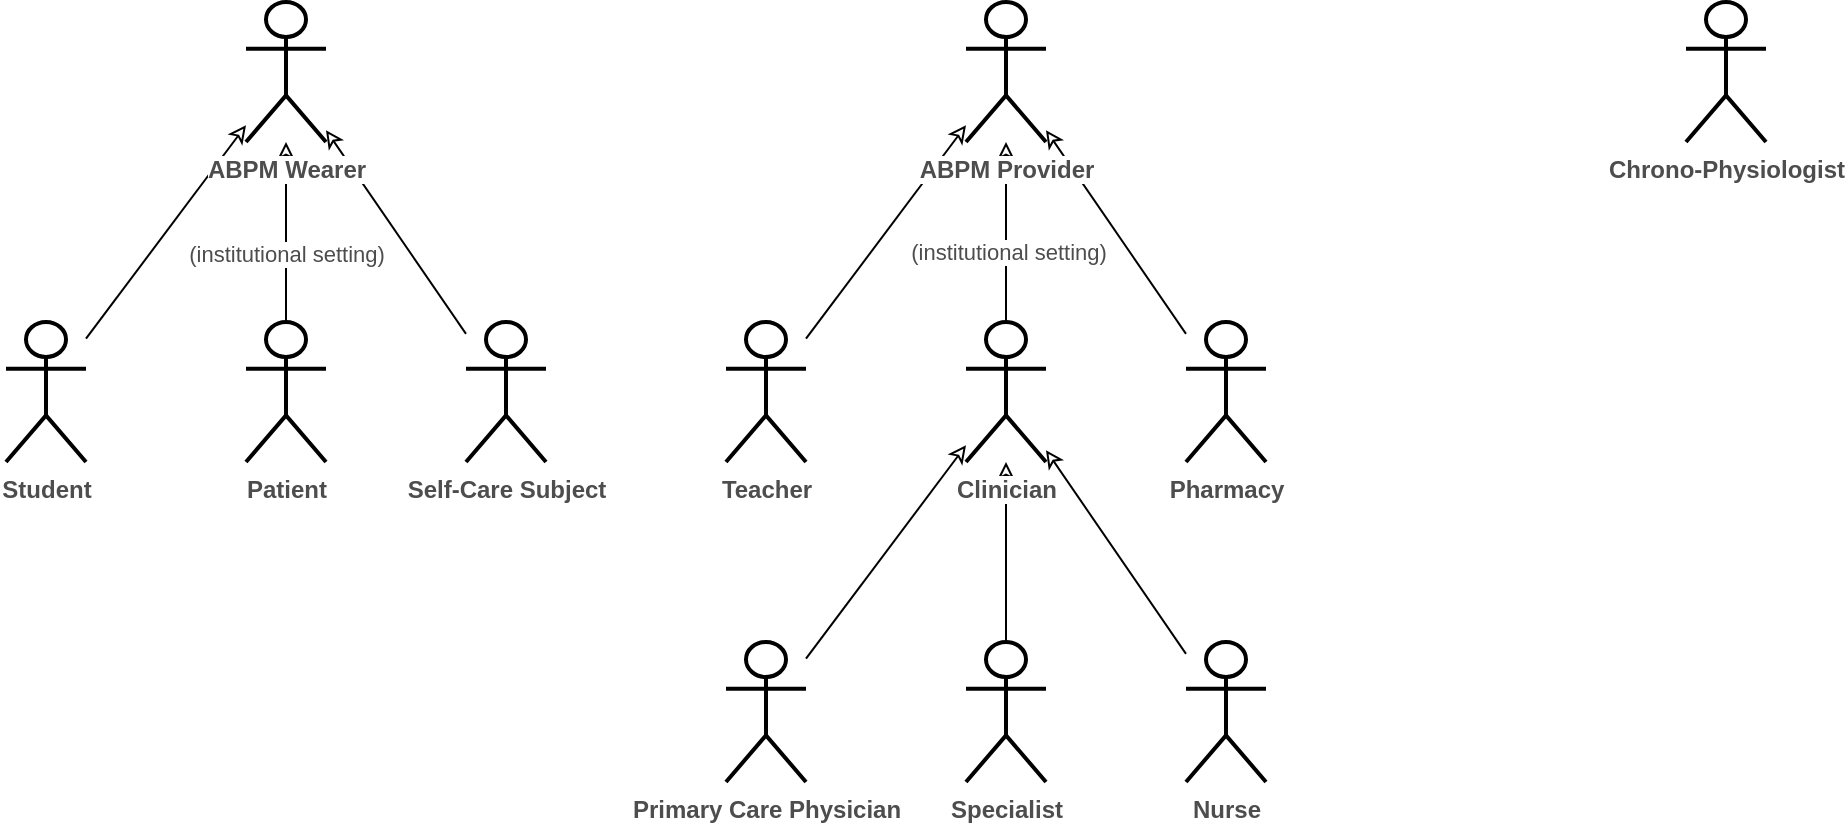 <mxfile version="23.1.5" type="device">
  <diagram name="actors-model" id="lQX6S0m0mbwV65kXARLt">
    <mxGraphModel dx="1532" dy="999" grid="1" gridSize="10" guides="1" tooltips="1" connect="1" arrows="1" fold="1" page="1" pageScale="1" pageWidth="1700" pageHeight="1100" math="0" shadow="0">
      <root>
        <mxCell id="0" />
        <mxCell id="1" parent="0" />
        <mxCell id="IeoDxTHLByBcVTHjGyf1-3" value="Chrono-Physiologist" style="shape=umlActor;verticalLabelPosition=bottom;verticalAlign=top;html=1;outlineConnect=0;labelBackgroundColor=default;fontStyle=1;strokeWidth=2;fontColor=#4D4D4D;" vertex="1" parent="1">
          <mxGeometry x="980" y="120" width="40" height="70" as="geometry" />
        </mxCell>
        <mxCell id="IeoDxTHLByBcVTHjGyf1-7" style="rounded=0;orthogonalLoop=1;jettySize=auto;html=1;endArrow=classic;endFill=0;fontStyle=1;fontColor=#4D4D4D;" edge="1" parent="1" source="IeoDxTHLByBcVTHjGyf1-4" target="IeoDxTHLByBcVTHjGyf1-1">
          <mxGeometry relative="1" as="geometry" />
        </mxCell>
        <mxCell id="IeoDxTHLByBcVTHjGyf1-4" value="Student" style="shape=umlActor;verticalLabelPosition=bottom;verticalAlign=top;html=1;outlineConnect=0;labelBackgroundColor=default;fontStyle=1;strokeWidth=2;fontColor=#4D4D4D;" vertex="1" parent="1">
          <mxGeometry x="140" y="280" width="40" height="70" as="geometry" />
        </mxCell>
        <mxCell id="IeoDxTHLByBcVTHjGyf1-8" style="rounded=0;orthogonalLoop=1;jettySize=auto;html=1;endArrow=classic;endFill=0;fontStyle=0;fontColor=#4D4D4D;" edge="1" parent="1" source="IeoDxTHLByBcVTHjGyf1-5" target="IeoDxTHLByBcVTHjGyf1-1">
          <mxGeometry relative="1" as="geometry" />
        </mxCell>
        <mxCell id="IeoDxTHLByBcVTHjGyf1-10" value="(institutional setting)" style="edgeLabel;html=1;align=center;verticalAlign=middle;resizable=0;points=[];fontStyle=0;fontColor=#4D4D4D;" vertex="1" connectable="0" parent="IeoDxTHLByBcVTHjGyf1-8">
          <mxGeometry x="-0.24" relative="1" as="geometry">
            <mxPoint as="offset" />
          </mxGeometry>
        </mxCell>
        <mxCell id="IeoDxTHLByBcVTHjGyf1-5" value="Patient" style="shape=umlActor;verticalLabelPosition=bottom;verticalAlign=top;html=1;outlineConnect=0;labelBackgroundColor=default;fontStyle=1;strokeWidth=2;fontColor=#4D4D4D;" vertex="1" parent="1">
          <mxGeometry x="260" y="280" width="40" height="70" as="geometry" />
        </mxCell>
        <mxCell id="IeoDxTHLByBcVTHjGyf1-9" style="rounded=0;orthogonalLoop=1;jettySize=auto;html=1;endArrow=classic;endFill=0;fontStyle=1;fontColor=#4D4D4D;" edge="1" parent="1" source="IeoDxTHLByBcVTHjGyf1-6" target="IeoDxTHLByBcVTHjGyf1-1">
          <mxGeometry relative="1" as="geometry" />
        </mxCell>
        <mxCell id="IeoDxTHLByBcVTHjGyf1-6" value="Self-Care Subject" style="shape=umlActor;verticalLabelPosition=bottom;verticalAlign=top;html=1;outlineConnect=0;labelBackgroundColor=default;fontStyle=1;strokeWidth=2;fontColor=#4D4D4D;" vertex="1" parent="1">
          <mxGeometry x="370" y="280" width="40" height="70" as="geometry" />
        </mxCell>
        <mxCell id="IeoDxTHLByBcVTHjGyf1-1" value="&lt;span style=&quot;background-color: rgb(255, 255, 255);&quot;&gt;ABPM Wearer&lt;/span&gt;" style="shape=umlActor;verticalLabelPosition=bottom;verticalAlign=top;html=1;outlineConnect=0;fontStyle=1;strokeWidth=2;fontColor=#4D4D4D;" vertex="1" parent="1">
          <mxGeometry x="260" y="120" width="40" height="70" as="geometry" />
        </mxCell>
        <mxCell id="IeoDxTHLByBcVTHjGyf1-17" style="rounded=0;orthogonalLoop=1;jettySize=auto;html=1;endArrow=classic;endFill=0;fontStyle=1;fontColor=#4D4D4D;" edge="1" parent="1" source="IeoDxTHLByBcVTHjGyf1-11" target="IeoDxTHLByBcVTHjGyf1-2">
          <mxGeometry relative="1" as="geometry" />
        </mxCell>
        <mxCell id="IeoDxTHLByBcVTHjGyf1-18" style="rounded=0;orthogonalLoop=1;jettySize=auto;html=1;endArrow=classic;endFill=0;fontStyle=0;fontColor=#4D4D4D;" edge="1" parent="1" source="IeoDxTHLByBcVTHjGyf1-12" target="IeoDxTHLByBcVTHjGyf1-2">
          <mxGeometry relative="1" as="geometry" />
        </mxCell>
        <mxCell id="IeoDxTHLByBcVTHjGyf1-23" value="(institutional setting)" style="edgeLabel;html=1;align=center;verticalAlign=middle;resizable=0;points=[];fontStyle=0;fontColor=#4D4D4D;" vertex="1" connectable="0" parent="IeoDxTHLByBcVTHjGyf1-18">
          <mxGeometry x="-0.22" y="-1" relative="1" as="geometry">
            <mxPoint as="offset" />
          </mxGeometry>
        </mxCell>
        <mxCell id="IeoDxTHLByBcVTHjGyf1-19" style="rounded=0;orthogonalLoop=1;jettySize=auto;html=1;endArrow=classic;endFill=0;fontStyle=1;fontColor=#4D4D4D;" edge="1" parent="1" source="IeoDxTHLByBcVTHjGyf1-13" target="IeoDxTHLByBcVTHjGyf1-2">
          <mxGeometry relative="1" as="geometry" />
        </mxCell>
        <mxCell id="IeoDxTHLByBcVTHjGyf1-20" style="rounded=0;orthogonalLoop=1;jettySize=auto;html=1;endArrow=classic;endFill=0;fontStyle=1;fontColor=#4D4D4D;" edge="1" parent="1" source="IeoDxTHLByBcVTHjGyf1-14" target="IeoDxTHLByBcVTHjGyf1-12">
          <mxGeometry relative="1" as="geometry" />
        </mxCell>
        <mxCell id="IeoDxTHLByBcVTHjGyf1-14" value="Primary Care Physician" style="shape=umlActor;verticalLabelPosition=bottom;verticalAlign=top;html=1;outlineConnect=0;labelBackgroundColor=default;fontStyle=1;strokeWidth=2;fontColor=#4D4D4D;" vertex="1" parent="1">
          <mxGeometry x="500" y="440" width="40" height="70" as="geometry" />
        </mxCell>
        <mxCell id="IeoDxTHLByBcVTHjGyf1-21" style="rounded=0;orthogonalLoop=1;jettySize=auto;html=1;endArrow=classic;endFill=0;fontStyle=1;fontColor=#4D4D4D;" edge="1" parent="1" source="IeoDxTHLByBcVTHjGyf1-15" target="IeoDxTHLByBcVTHjGyf1-12">
          <mxGeometry relative="1" as="geometry" />
        </mxCell>
        <mxCell id="IeoDxTHLByBcVTHjGyf1-15" value="Specialist" style="shape=umlActor;verticalLabelPosition=bottom;verticalAlign=top;html=1;outlineConnect=0;labelBackgroundColor=default;fontStyle=1;strokeWidth=2;fontColor=#4D4D4D;" vertex="1" parent="1">
          <mxGeometry x="620" y="440" width="40" height="70" as="geometry" />
        </mxCell>
        <mxCell id="IeoDxTHLByBcVTHjGyf1-16" value="Nurse" style="shape=umlActor;verticalLabelPosition=bottom;verticalAlign=top;html=1;outlineConnect=0;labelBackgroundColor=default;fontStyle=1;strokeWidth=2;fontColor=#4D4D4D;" vertex="1" parent="1">
          <mxGeometry x="730" y="440" width="40" height="70" as="geometry" />
        </mxCell>
        <mxCell id="IeoDxTHLByBcVTHjGyf1-22" style="rounded=0;orthogonalLoop=1;jettySize=auto;html=1;endArrow=classic;endFill=0;fontStyle=1;fontColor=#4D4D4D;" edge="1" parent="1" source="IeoDxTHLByBcVTHjGyf1-16" target="IeoDxTHLByBcVTHjGyf1-12">
          <mxGeometry relative="1" as="geometry" />
        </mxCell>
        <mxCell id="IeoDxTHLByBcVTHjGyf1-2" value="ABPM Provider" style="shape=umlActor;verticalLabelPosition=bottom;verticalAlign=top;html=1;outlineConnect=0;labelBackgroundColor=default;fontStyle=1;strokeWidth=2;fontColor=#4D4D4D;" vertex="1" parent="1">
          <mxGeometry x="620" y="120" width="40" height="70" as="geometry" />
        </mxCell>
        <mxCell id="IeoDxTHLByBcVTHjGyf1-11" value="Teacher" style="shape=umlActor;verticalLabelPosition=bottom;verticalAlign=top;html=1;outlineConnect=0;labelBackgroundColor=default;fontStyle=1;strokeWidth=2;fontColor=#4D4D4D;" vertex="1" parent="1">
          <mxGeometry x="500" y="280" width="40" height="70" as="geometry" />
        </mxCell>
        <mxCell id="IeoDxTHLByBcVTHjGyf1-12" value="Clinician" style="shape=umlActor;verticalLabelPosition=bottom;verticalAlign=top;html=1;outlineConnect=0;labelBackgroundColor=default;fontStyle=1;strokeWidth=2;fontColor=#4D4D4D;" vertex="1" parent="1">
          <mxGeometry x="620" y="280" width="40" height="70" as="geometry" />
        </mxCell>
        <mxCell id="IeoDxTHLByBcVTHjGyf1-13" value="Pharmacy" style="shape=umlActor;verticalLabelPosition=bottom;verticalAlign=top;html=1;outlineConnect=0;labelBackgroundColor=default;fontStyle=1;strokeWidth=2;fontColor=#4D4D4D;" vertex="1" parent="1">
          <mxGeometry x="730" y="280" width="40" height="70" as="geometry" />
        </mxCell>
      </root>
    </mxGraphModel>
  </diagram>
</mxfile>
